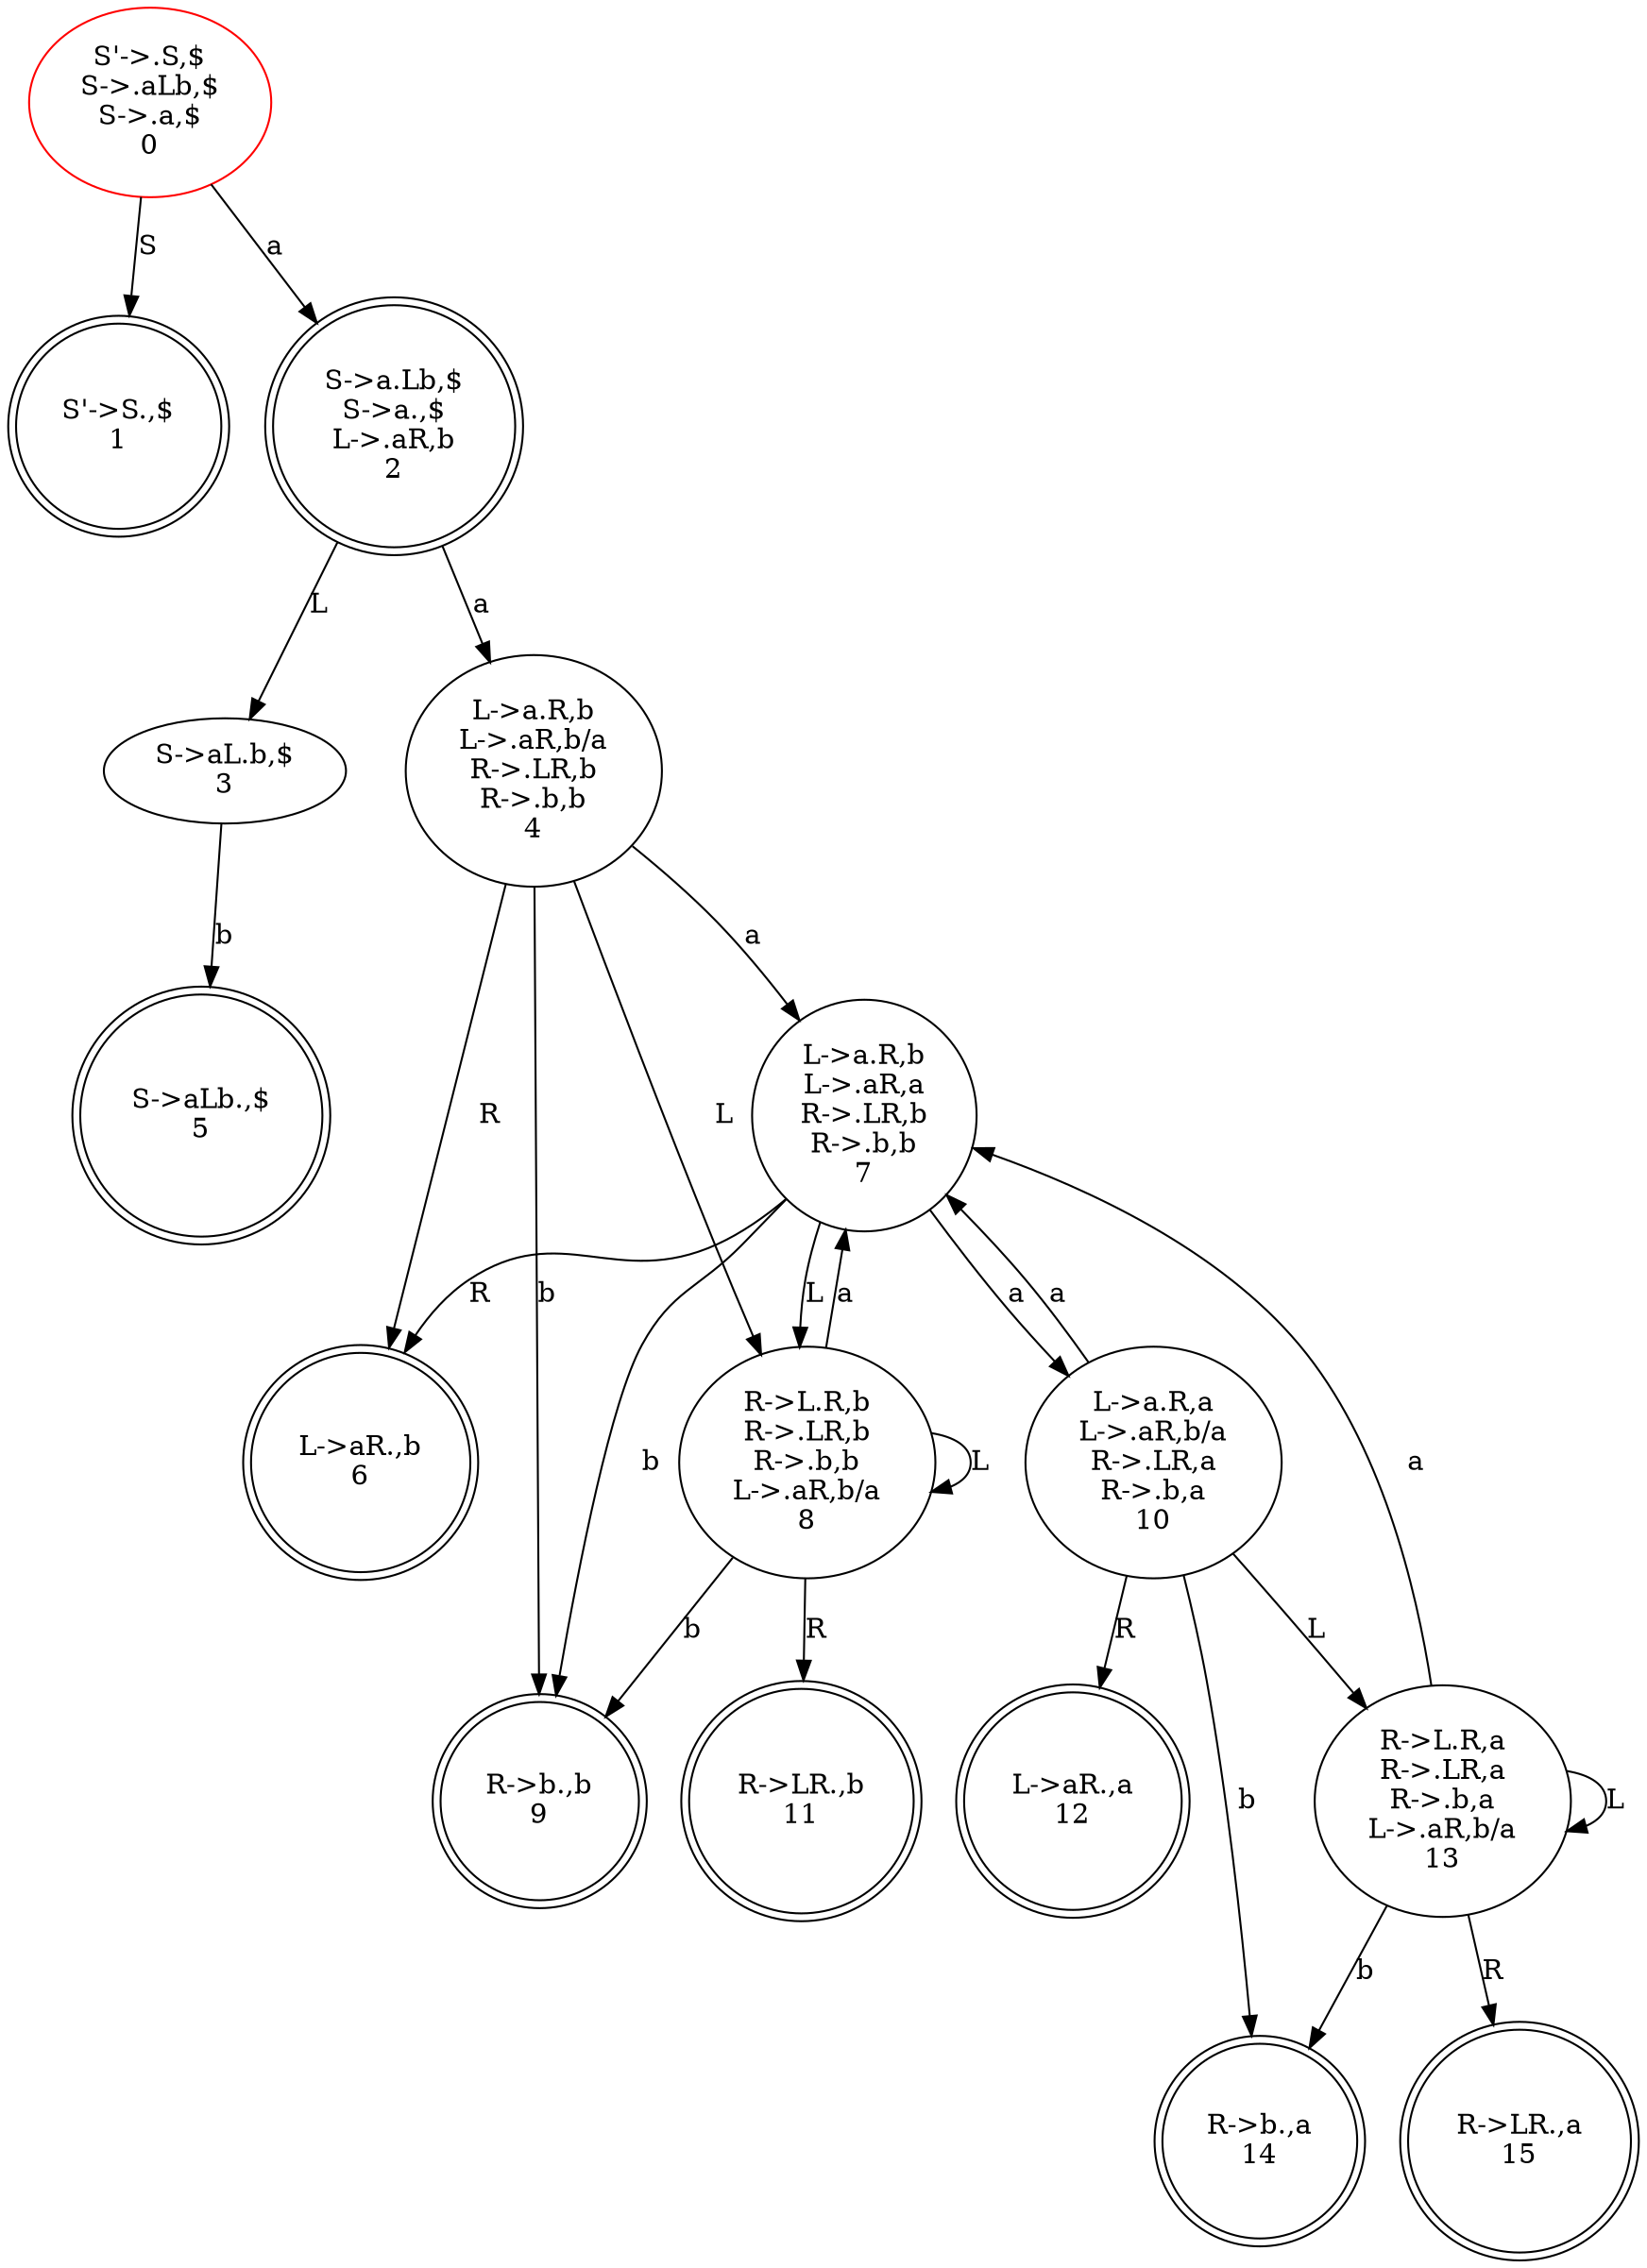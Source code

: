 digraph G {
	0 [label="S'->.S,$
S->.aLb,$
S->.a,$
0" color=red]
	1 [label="S'->S.,$
1" color=black shape=doublecircle]
	2 [label="S->a.Lb,$
S->a.,$
L->.aR,b
2" color=black shape=doublecircle]
	3 [label="S->aL.b,$
3" color=black]
	4 [label="L->a.R,b
L->.aR,b/a
R->.LR,b
R->.b,b
4" color=black]
	5 [label="S->aLb.,$
5" color=black shape=doublecircle]
	6 [label="L->aR.,b
6" color=black shape=doublecircle]
	7 [label="L->a.R,b
L->.aR,a
R->.LR,b
R->.b,b
7" color=black]
	8 [label="R->L.R,b
R->.LR,b
R->.b,b
L->.aR,b/a
8" color=black]
	9 [label="R->b.,b
9" color=black shape=doublecircle]
	10 [label="L->a.R,a
L->.aR,b/a
R->.LR,a
R->.b,a
10" color=black]
	11 [label="R->LR.,b
11" color=black shape=doublecircle]
	12 [label="L->aR.,a
12" color=black shape=doublecircle]
	13 [label="R->L.R,a
R->.LR,a
R->.b,a
L->.aR,b/a
13" color=black]
	14 [label="R->b.,a
14" color=black shape=doublecircle]
	15 [label="R->LR.,a
15" color=black shape=doublecircle]
	0 -> 1 [label=S]
	0 -> 2 [label=a]
	2 -> 3 [label=L]
	2 -> 4 [label=a]
	3 -> 5 [label=b]
	4 -> 6 [label=R]
	4 -> 7 [label=a]
	4 -> 8 [label=L]
	4 -> 9 [label=b]
	7 -> 6 [label=R]
	7 -> 10 [label=a]
	7 -> 8 [label=L]
	7 -> 9 [label=b]
	8 -> 11 [label=R]
	8 -> 8 [label=L]
	8 -> 9 [label=b]
	8 -> 7 [label=a]
	10 -> 12 [label=R]
	10 -> 7 [label=a]
	10 -> 13 [label=L]
	10 -> 14 [label=b]
	13 -> 15 [label=R]
	13 -> 13 [label=L]
	13 -> 14 [label=b]
	13 -> 7 [label=a]
}
